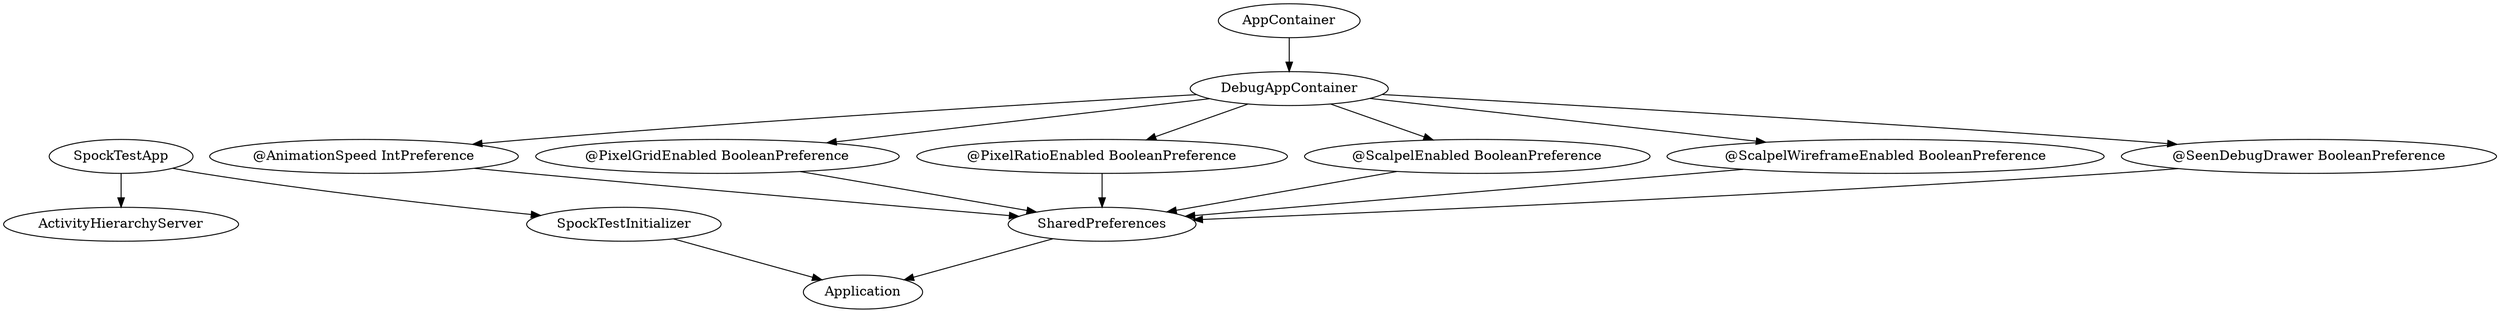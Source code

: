 digraph G1 {
  concentrate = true;
  n2 [label="@AnimationSpeed IntPreference"];
  n2 -> SharedPreferences;
  n3 [label="@PixelGridEnabled BooleanPreference"];
  n3 -> SharedPreferences;
  n4 [label="@PixelRatioEnabled BooleanPreference"];
  n4 -> SharedPreferences;
  n5 [label="@ScalpelEnabled BooleanPreference"];
  n5 -> SharedPreferences;
  n6 [label="@ScalpelWireframeEnabled BooleanPreference"];
  n6 -> SharedPreferences;
  n7 [label="@SeenDebugDrawer BooleanPreference"];
  n7 -> SharedPreferences;
  AppContainer -> DebugAppContainer;
  DebugAppContainer -> n2;
  DebugAppContainer -> n3;
  DebugAppContainer -> n4;
  DebugAppContainer -> n5;
  DebugAppContainer -> n6;
  DebugAppContainer -> n7;
  SharedPreferences -> Application;
  SpockTestApp -> ActivityHierarchyServer;
  SpockTestApp -> SpockTestInitializer;
  SpockTestInitializer -> Application;
}
